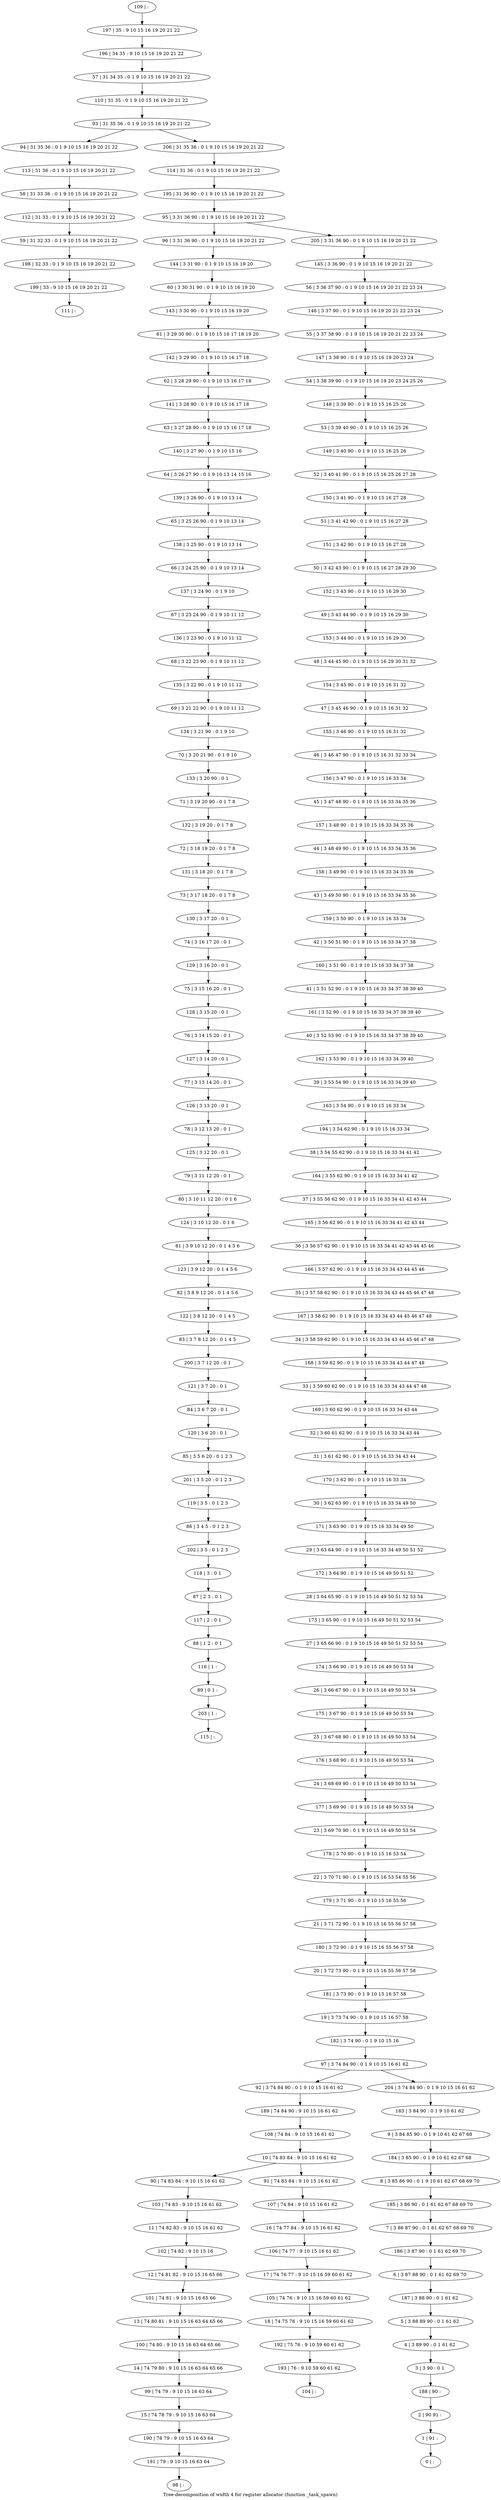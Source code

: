 digraph G {
graph [label="Tree-decomposition of width 4 for register allocator (function _task_spawn)"]
0[label="0 | : "];
1[label="1 | 91 : "];
2[label="2 | 90 91 : "];
3[label="3 | 3 90 : 0 1 "];
4[label="4 | 3 89 90 : 0 1 61 62 "];
5[label="5 | 3 88 89 90 : 0 1 61 62 "];
6[label="6 | 3 87 88 90 : 0 1 61 62 69 70 "];
7[label="7 | 3 86 87 90 : 0 1 61 62 67 68 69 70 "];
8[label="8 | 3 85 86 90 : 0 1 9 10 61 62 67 68 69 70 "];
9[label="9 | 3 84 85 90 : 0 1 9 10 61 62 67 68 "];
10[label="10 | 74 83 84 : 9 10 15 16 61 62 "];
11[label="11 | 74 82 83 : 9 10 15 16 61 62 "];
12[label="12 | 74 81 82 : 9 10 15 16 65 66 "];
13[label="13 | 74 80 81 : 9 10 15 16 63 64 65 66 "];
14[label="14 | 74 79 80 : 9 10 15 16 63 64 65 66 "];
15[label="15 | 74 78 79 : 9 10 15 16 63 64 "];
16[label="16 | 74 77 84 : 9 10 15 16 61 62 "];
17[label="17 | 74 76 77 : 9 10 15 16 59 60 61 62 "];
18[label="18 | 74 75 76 : 9 10 15 16 59 60 61 62 "];
19[label="19 | 3 73 74 90 : 0 1 9 10 15 16 57 58 "];
20[label="20 | 3 72 73 90 : 0 1 9 10 15 16 55 56 57 58 "];
21[label="21 | 3 71 72 90 : 0 1 9 10 15 16 55 56 57 58 "];
22[label="22 | 3 70 71 90 : 0 1 9 10 15 16 53 54 55 56 "];
23[label="23 | 3 69 70 90 : 0 1 9 10 15 16 49 50 53 54 "];
24[label="24 | 3 68 69 90 : 0 1 9 10 15 16 49 50 53 54 "];
25[label="25 | 3 67 68 90 : 0 1 9 10 15 16 49 50 53 54 "];
26[label="26 | 3 66 67 90 : 0 1 9 10 15 16 49 50 53 54 "];
27[label="27 | 3 65 66 90 : 0 1 9 10 15 16 49 50 51 52 53 54 "];
28[label="28 | 3 64 65 90 : 0 1 9 10 15 16 49 50 51 52 53 54 "];
29[label="29 | 3 63 64 90 : 0 1 9 10 15 16 33 34 49 50 51 52 "];
30[label="30 | 3 62 63 90 : 0 1 9 10 15 16 33 34 49 50 "];
31[label="31 | 3 61 62 90 : 0 1 9 10 15 16 33 34 43 44 "];
32[label="32 | 3 60 61 62 90 : 0 1 9 10 15 16 33 34 43 44 "];
33[label="33 | 3 59 60 62 90 : 0 1 9 10 15 16 33 34 43 44 47 48 "];
34[label="34 | 3 58 59 62 90 : 0 1 9 10 15 16 33 34 43 44 45 46 47 48 "];
35[label="35 | 3 57 58 62 90 : 0 1 9 10 15 16 33 34 43 44 45 46 47 48 "];
36[label="36 | 3 56 57 62 90 : 0 1 9 10 15 16 33 34 41 42 43 44 45 46 "];
37[label="37 | 3 55 56 62 90 : 0 1 9 10 15 16 33 34 41 42 43 44 "];
38[label="38 | 3 54 55 62 90 : 0 1 9 10 15 16 33 34 41 42 "];
39[label="39 | 3 53 54 90 : 0 1 9 10 15 16 33 34 39 40 "];
40[label="40 | 3 52 53 90 : 0 1 9 10 15 16 33 34 37 38 39 40 "];
41[label="41 | 3 51 52 90 : 0 1 9 10 15 16 33 34 37 38 39 40 "];
42[label="42 | 3 50 51 90 : 0 1 9 10 15 16 33 34 37 38 "];
43[label="43 | 3 49 50 90 : 0 1 9 10 15 16 33 34 35 36 "];
44[label="44 | 3 48 49 90 : 0 1 9 10 15 16 33 34 35 36 "];
45[label="45 | 3 47 48 90 : 0 1 9 10 15 16 33 34 35 36 "];
46[label="46 | 3 46 47 90 : 0 1 9 10 15 16 31 32 33 34 "];
47[label="47 | 3 45 46 90 : 0 1 9 10 15 16 31 32 "];
48[label="48 | 3 44 45 90 : 0 1 9 10 15 16 29 30 31 32 "];
49[label="49 | 3 43 44 90 : 0 1 9 10 15 16 29 30 "];
50[label="50 | 3 42 43 90 : 0 1 9 10 15 16 27 28 29 30 "];
51[label="51 | 3 41 42 90 : 0 1 9 10 15 16 27 28 "];
52[label="52 | 3 40 41 90 : 0 1 9 10 15 16 25 26 27 28 "];
53[label="53 | 3 39 40 90 : 0 1 9 10 15 16 25 26 "];
54[label="54 | 3 38 39 90 : 0 1 9 10 15 16 19 20 23 24 25 26 "];
55[label="55 | 3 37 38 90 : 0 1 9 10 15 16 19 20 21 22 23 24 "];
56[label="56 | 3 36 37 90 : 0 1 9 10 15 16 19 20 21 22 23 24 "];
57[label="57 | 31 34 35 : 0 1 9 10 15 16 19 20 21 22 "];
58[label="58 | 31 33 36 : 0 1 9 10 15 16 19 20 21 22 "];
59[label="59 | 31 32 33 : 0 1 9 10 15 16 19 20 21 22 "];
60[label="60 | 3 30 31 90 : 0 1 9 10 15 16 19 20 "];
61[label="61 | 3 29 30 90 : 0 1 9 10 15 16 17 18 19 20 "];
62[label="62 | 3 28 29 90 : 0 1 9 10 15 16 17 18 "];
63[label="63 | 3 27 28 90 : 0 1 9 10 15 16 17 18 "];
64[label="64 | 3 26 27 90 : 0 1 9 10 13 14 15 16 "];
65[label="65 | 3 25 26 90 : 0 1 9 10 13 14 "];
66[label="66 | 3 24 25 90 : 0 1 9 10 13 14 "];
67[label="67 | 3 23 24 90 : 0 1 9 10 11 12 "];
68[label="68 | 3 22 23 90 : 0 1 9 10 11 12 "];
69[label="69 | 3 21 22 90 : 0 1 9 10 11 12 "];
70[label="70 | 3 20 21 90 : 0 1 9 10 "];
71[label="71 | 3 19 20 90 : 0 1 7 8 "];
72[label="72 | 3 18 19 20 : 0 1 7 8 "];
73[label="73 | 3 17 18 20 : 0 1 7 8 "];
74[label="74 | 3 16 17 20 : 0 1 "];
75[label="75 | 3 15 16 20 : 0 1 "];
76[label="76 | 3 14 15 20 : 0 1 "];
77[label="77 | 3 13 14 20 : 0 1 "];
78[label="78 | 3 12 13 20 : 0 1 "];
79[label="79 | 3 11 12 20 : 0 1 "];
80[label="80 | 3 10 11 12 20 : 0 1 6 "];
81[label="81 | 3 9 10 12 20 : 0 1 4 5 6 "];
82[label="82 | 3 8 9 12 20 : 0 1 4 5 6 "];
83[label="83 | 3 7 8 12 20 : 0 1 4 5 "];
84[label="84 | 3 6 7 20 : 0 1 "];
85[label="85 | 3 5 6 20 : 0 1 2 3 "];
86[label="86 | 3 4 5 : 0 1 2 3 "];
87[label="87 | 2 3 : 0 1 "];
88[label="88 | 1 2 : 0 1 "];
89[label="89 | 0 1 : "];
90[label="90 | 74 83 84 : 9 10 15 16 61 62 "];
91[label="91 | 74 83 84 : 9 10 15 16 61 62 "];
92[label="92 | 3 74 84 90 : 0 1 9 10 15 16 61 62 "];
93[label="93 | 31 35 36 : 0 1 9 10 15 16 19 20 21 22 "];
94[label="94 | 31 35 36 : 0 1 9 10 15 16 19 20 21 22 "];
95[label="95 | 3 31 36 90 : 0 1 9 10 15 16 19 20 21 22 "];
96[label="96 | 3 31 36 90 : 0 1 9 10 15 16 19 20 21 22 "];
97[label="97 | 3 74 84 90 : 0 1 9 10 15 16 61 62 "];
98[label="98 | : "];
99[label="99 | 74 79 : 9 10 15 16 63 64 "];
100[label="100 | 74 80 : 9 10 15 16 63 64 65 66 "];
101[label="101 | 74 81 : 9 10 15 16 65 66 "];
102[label="102 | 74 82 : 9 10 15 16 "];
103[label="103 | 74 83 : 9 10 15 16 61 62 "];
104[label="104 | : "];
105[label="105 | 74 76 : 9 10 15 16 59 60 61 62 "];
106[label="106 | 74 77 : 9 10 15 16 61 62 "];
107[label="107 | 74 84 : 9 10 15 16 61 62 "];
108[label="108 | 74 84 : 9 10 15 16 61 62 "];
109[label="109 | : "];
110[label="110 | 31 35 : 0 1 9 10 15 16 19 20 21 22 "];
111[label="111 | : "];
112[label="112 | 31 33 : 0 1 9 10 15 16 19 20 21 22 "];
113[label="113 | 31 36 : 0 1 9 10 15 16 19 20 21 22 "];
114[label="114 | 31 36 : 0 1 9 10 15 16 19 20 21 22 "];
115[label="115 | : "];
116[label="116 | 1 : "];
117[label="117 | 2 : 0 1 "];
118[label="118 | 3 : 0 1 "];
119[label="119 | 3 5 : 0 1 2 3 "];
120[label="120 | 3 6 20 : 0 1 "];
121[label="121 | 3 7 20 : 0 1 "];
122[label="122 | 3 8 12 20 : 0 1 4 5 "];
123[label="123 | 3 9 12 20 : 0 1 4 5 6 "];
124[label="124 | 3 10 12 20 : 0 1 6 "];
125[label="125 | 3 12 20 : 0 1 "];
126[label="126 | 3 13 20 : 0 1 "];
127[label="127 | 3 14 20 : 0 1 "];
128[label="128 | 3 15 20 : 0 1 "];
129[label="129 | 3 16 20 : 0 1 "];
130[label="130 | 3 17 20 : 0 1 "];
131[label="131 | 3 18 20 : 0 1 7 8 "];
132[label="132 | 3 19 20 : 0 1 7 8 "];
133[label="133 | 3 20 90 : 0 1 "];
134[label="134 | 3 21 90 : 0 1 9 10 "];
135[label="135 | 3 22 90 : 0 1 9 10 11 12 "];
136[label="136 | 3 23 90 : 0 1 9 10 11 12 "];
137[label="137 | 3 24 90 : 0 1 9 10 "];
138[label="138 | 3 25 90 : 0 1 9 10 13 14 "];
139[label="139 | 3 26 90 : 0 1 9 10 13 14 "];
140[label="140 | 3 27 90 : 0 1 9 10 15 16 "];
141[label="141 | 3 28 90 : 0 1 9 10 15 16 17 18 "];
142[label="142 | 3 29 90 : 0 1 9 10 15 16 17 18 "];
143[label="143 | 3 30 90 : 0 1 9 10 15 16 19 20 "];
144[label="144 | 3 31 90 : 0 1 9 10 15 16 19 20 "];
145[label="145 | 3 36 90 : 0 1 9 10 15 16 19 20 21 22 "];
146[label="146 | 3 37 90 : 0 1 9 10 15 16 19 20 21 22 23 24 "];
147[label="147 | 3 38 90 : 0 1 9 10 15 16 19 20 23 24 "];
148[label="148 | 3 39 90 : 0 1 9 10 15 16 25 26 "];
149[label="149 | 3 40 90 : 0 1 9 10 15 16 25 26 "];
150[label="150 | 3 41 90 : 0 1 9 10 15 16 27 28 "];
151[label="151 | 3 42 90 : 0 1 9 10 15 16 27 28 "];
152[label="152 | 3 43 90 : 0 1 9 10 15 16 29 30 "];
153[label="153 | 3 44 90 : 0 1 9 10 15 16 29 30 "];
154[label="154 | 3 45 90 : 0 1 9 10 15 16 31 32 "];
155[label="155 | 3 46 90 : 0 1 9 10 15 16 31 32 "];
156[label="156 | 3 47 90 : 0 1 9 10 15 16 33 34 "];
157[label="157 | 3 48 90 : 0 1 9 10 15 16 33 34 35 36 "];
158[label="158 | 3 49 90 : 0 1 9 10 15 16 33 34 35 36 "];
159[label="159 | 3 50 90 : 0 1 9 10 15 16 33 34 "];
160[label="160 | 3 51 90 : 0 1 9 10 15 16 33 34 37 38 "];
161[label="161 | 3 52 90 : 0 1 9 10 15 16 33 34 37 38 39 40 "];
162[label="162 | 3 53 90 : 0 1 9 10 15 16 33 34 39 40 "];
163[label="163 | 3 54 90 : 0 1 9 10 15 16 33 34 "];
164[label="164 | 3 55 62 90 : 0 1 9 10 15 16 33 34 41 42 "];
165[label="165 | 3 56 62 90 : 0 1 9 10 15 16 33 34 41 42 43 44 "];
166[label="166 | 3 57 62 90 : 0 1 9 10 15 16 33 34 43 44 45 46 "];
167[label="167 | 3 58 62 90 : 0 1 9 10 15 16 33 34 43 44 45 46 47 48 "];
168[label="168 | 3 59 62 90 : 0 1 9 10 15 16 33 34 43 44 47 48 "];
169[label="169 | 3 60 62 90 : 0 1 9 10 15 16 33 34 43 44 "];
170[label="170 | 3 62 90 : 0 1 9 10 15 16 33 34 "];
171[label="171 | 3 63 90 : 0 1 9 10 15 16 33 34 49 50 "];
172[label="172 | 3 64 90 : 0 1 9 10 15 16 49 50 51 52 "];
173[label="173 | 3 65 90 : 0 1 9 10 15 16 49 50 51 52 53 54 "];
174[label="174 | 3 66 90 : 0 1 9 10 15 16 49 50 53 54 "];
175[label="175 | 3 67 90 : 0 1 9 10 15 16 49 50 53 54 "];
176[label="176 | 3 68 90 : 0 1 9 10 15 16 49 50 53 54 "];
177[label="177 | 3 69 90 : 0 1 9 10 15 16 49 50 53 54 "];
178[label="178 | 3 70 90 : 0 1 9 10 15 16 53 54 "];
179[label="179 | 3 71 90 : 0 1 9 10 15 16 55 56 "];
180[label="180 | 3 72 90 : 0 1 9 10 15 16 55 56 57 58 "];
181[label="181 | 3 73 90 : 0 1 9 10 15 16 57 58 "];
182[label="182 | 3 74 90 : 0 1 9 10 15 16 "];
183[label="183 | 3 84 90 : 0 1 9 10 61 62 "];
184[label="184 | 3 85 90 : 0 1 9 10 61 62 67 68 "];
185[label="185 | 3 86 90 : 0 1 61 62 67 68 69 70 "];
186[label="186 | 3 87 90 : 0 1 61 62 69 70 "];
187[label="187 | 3 88 90 : 0 1 61 62 "];
188[label="188 | 90 : "];
189[label="189 | 74 84 90 : 9 10 15 16 61 62 "];
190[label="190 | 78 79 : 9 10 15 16 63 64 "];
191[label="191 | 79 : 9 10 15 16 63 64 "];
192[label="192 | 75 76 : 9 10 59 60 61 62 "];
193[label="193 | 76 : 9 10 59 60 61 62 "];
194[label="194 | 3 54 62 90 : 0 1 9 10 15 16 33 34 "];
195[label="195 | 31 36 90 : 0 1 9 10 15 16 19 20 21 22 "];
196[label="196 | 34 35 : 9 10 15 16 19 20 21 22 "];
197[label="197 | 35 : 9 10 15 16 19 20 21 22 "];
198[label="198 | 32 33 : 0 1 9 10 15 16 19 20 21 22 "];
199[label="199 | 33 : 9 10 15 16 19 20 21 22 "];
200[label="200 | 3 7 12 20 : 0 1 "];
201[label="201 | 3 5 20 : 0 1 2 3 "];
202[label="202 | 3 5 : 0 1 2 3 "];
203[label="203 | 1 : "];
204[label="204 | 3 74 84 90 : 0 1 9 10 15 16 61 62 "];
205[label="205 | 3 31 36 90 : 0 1 9 10 15 16 19 20 21 22 "];
206[label="206 | 31 35 36 : 0 1 9 10 15 16 19 20 21 22 "];
79->80 ;
10->90 ;
10->91 ;
99->15 ;
14->99 ;
100->14 ;
13->100 ;
101->13 ;
12->101 ;
102->12 ;
11->102 ;
103->11 ;
90->103 ;
105->18 ;
17->105 ;
106->17 ;
16->106 ;
107->16 ;
91->107 ;
108->10 ;
112->59 ;
58->112 ;
113->58 ;
94->113 ;
116->89 ;
88->116 ;
117->88 ;
87->117 ;
118->87 ;
119->86 ;
120->85 ;
84->120 ;
121->84 ;
122->83 ;
82->122 ;
123->82 ;
81->123 ;
124->81 ;
80->124 ;
125->79 ;
78->125 ;
126->78 ;
77->126 ;
127->77 ;
76->127 ;
128->76 ;
75->128 ;
129->75 ;
74->129 ;
130->74 ;
73->130 ;
131->73 ;
72->131 ;
132->72 ;
71->132 ;
133->71 ;
70->133 ;
134->70 ;
69->134 ;
135->69 ;
68->135 ;
136->68 ;
67->136 ;
137->67 ;
66->137 ;
138->66 ;
65->138 ;
139->65 ;
64->139 ;
140->64 ;
63->140 ;
141->63 ;
62->141 ;
142->62 ;
61->142 ;
143->61 ;
60->143 ;
144->60 ;
96->144 ;
189->108 ;
92->189 ;
15->190 ;
191->98 ;
190->191 ;
18->192 ;
193->104 ;
192->193 ;
59->198 ;
199->111 ;
198->199 ;
200->121 ;
83->200 ;
201->119 ;
85->201 ;
202->118 ;
86->202 ;
203->115 ;
89->203 ;
109->197 ;
197->196 ;
196->57 ;
57->110 ;
110->93 ;
114->195 ;
195->95 ;
145->56 ;
56->146 ;
146->55 ;
55->147 ;
147->54 ;
54->148 ;
148->53 ;
53->149 ;
149->52 ;
52->150 ;
150->51 ;
51->151 ;
151->50 ;
50->152 ;
152->49 ;
49->153 ;
153->48 ;
48->154 ;
154->47 ;
47->155 ;
155->46 ;
46->156 ;
156->45 ;
45->157 ;
157->44 ;
44->158 ;
158->43 ;
43->159 ;
159->42 ;
42->160 ;
160->41 ;
41->161 ;
161->40 ;
40->162 ;
162->39 ;
39->163 ;
163->194 ;
194->38 ;
38->164 ;
164->37 ;
37->165 ;
165->36 ;
36->166 ;
166->35 ;
35->167 ;
167->34 ;
34->168 ;
168->33 ;
33->169 ;
169->32 ;
32->31 ;
31->170 ;
170->30 ;
30->171 ;
171->29 ;
29->172 ;
172->28 ;
28->173 ;
173->27 ;
27->174 ;
174->26 ;
26->175 ;
175->25 ;
25->176 ;
176->24 ;
24->177 ;
177->23 ;
23->178 ;
178->22 ;
22->179 ;
179->21 ;
21->180 ;
180->20 ;
20->181 ;
181->19 ;
19->182 ;
182->97 ;
183->9 ;
9->184 ;
184->8 ;
8->185 ;
185->7 ;
7->186 ;
186->6 ;
6->187 ;
187->5 ;
5->4 ;
4->3 ;
3->188 ;
188->2 ;
2->1 ;
1->0 ;
204->183 ;
205->145 ;
206->114 ;
97->92 ;
97->204 ;
95->96 ;
95->205 ;
93->94 ;
93->206 ;
}
